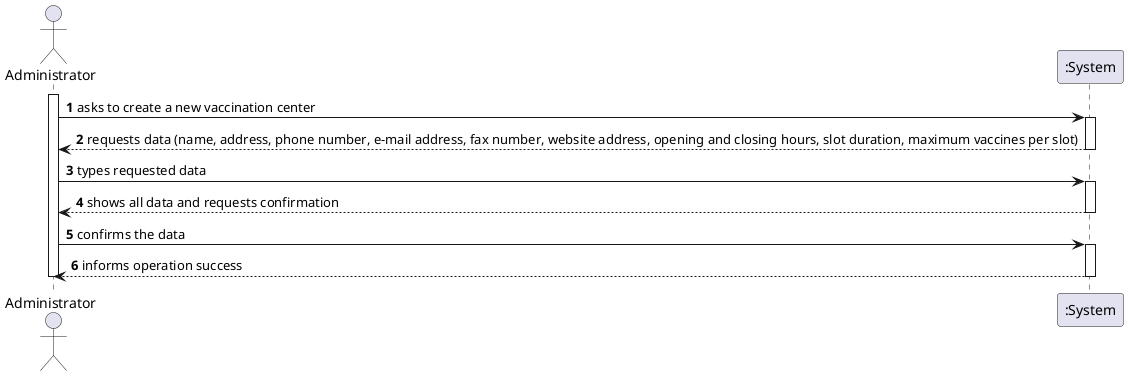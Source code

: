 @startuml US09_SSD
autonumber
actor "Administrator" as Administrator

activate Administrator
Administrator -> ":System" : asks to create a new vaccination center
activate ":System"
":System" --> Administrator : requests data (name, address, phone number, e-mail address, fax number, website address, opening and closing hours, slot duration, maximum vaccines per slot)
deactivate ":System"

Administrator -> ":System" : types requested data
activate ":System"

":System" --> Administrator : shows all data and requests confirmation
deactivate ":System"

Administrator -> ":System" : confirms the data
activate ":System"
":System" -->Administrator : informs operation success
deactivate ":System"

deactivate Administrator

@enduml